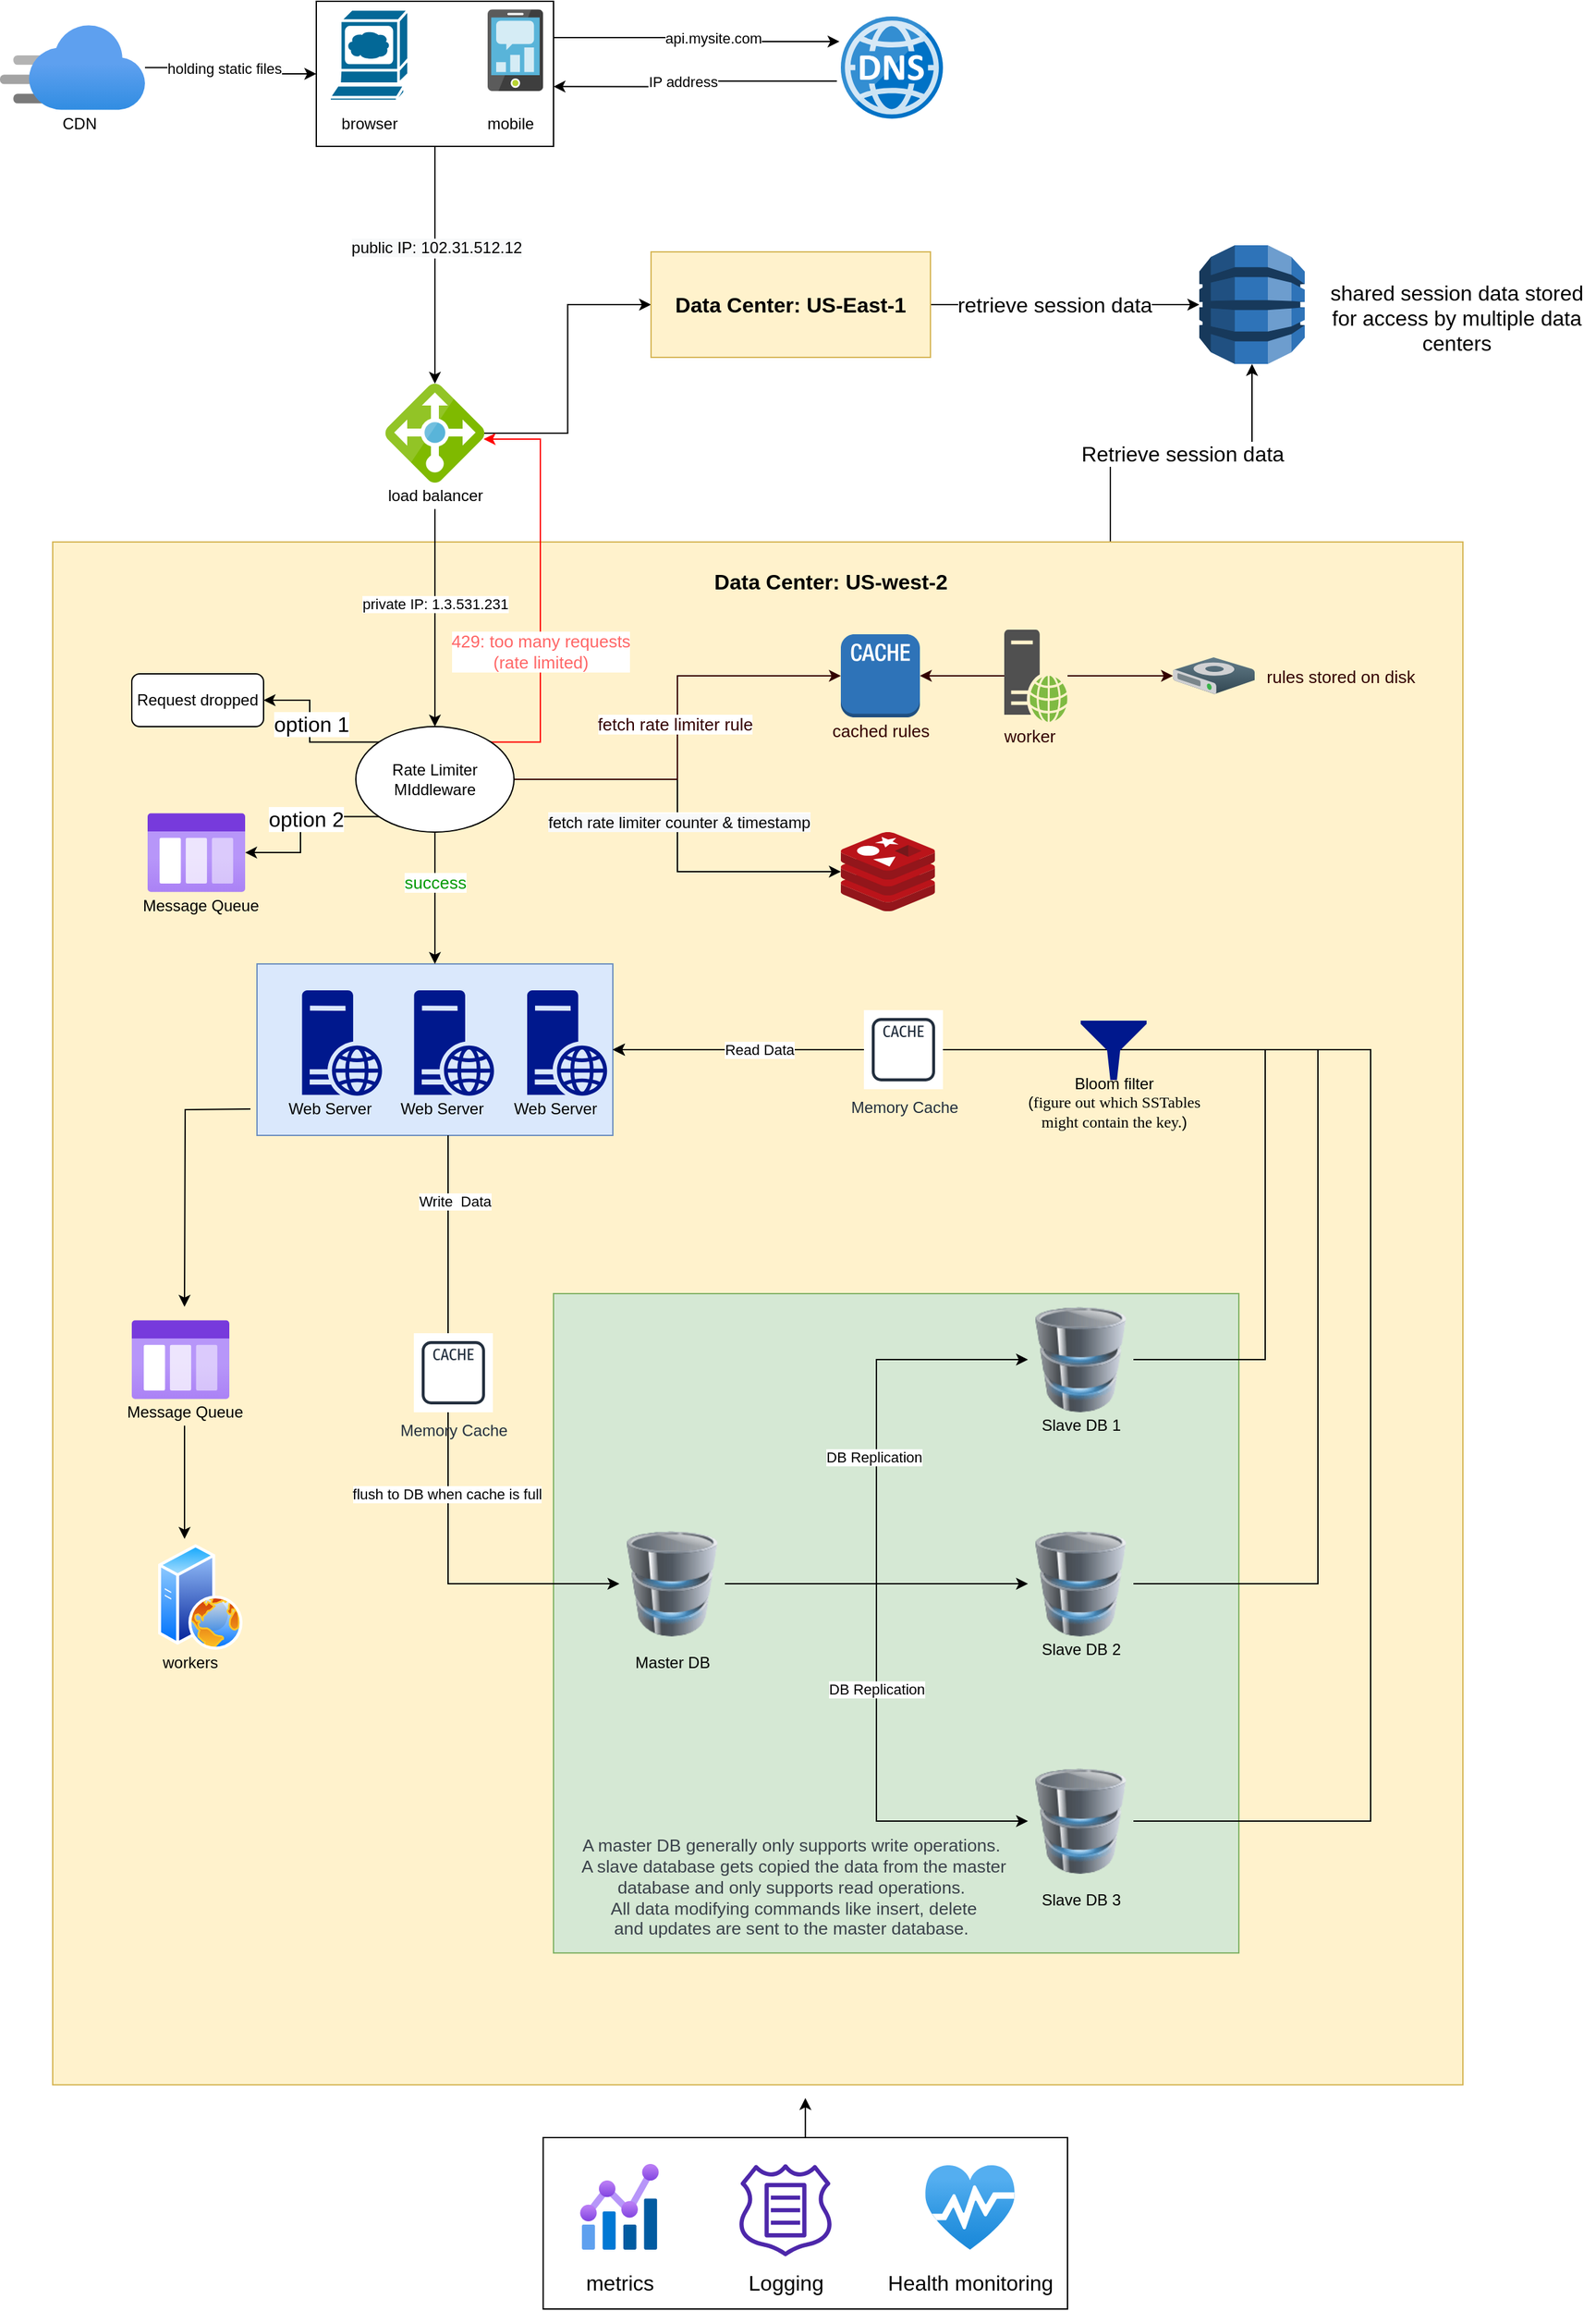<mxfile version="17.4.0" type="github">
  <diagram id="g0Z6g3J7pojiBN2R_kV6" name="Page-1">
    <mxGraphModel dx="2076" dy="1129" grid="1" gridSize="10" guides="1" tooltips="1" connect="1" arrows="1" fold="1" page="1" pageScale="1" pageWidth="850" pageHeight="1100" math="0" shadow="0">
      <root>
        <mxCell id="0" />
        <mxCell id="1" parent="0" />
        <mxCell id="DfYn52cSpguC2fwRRlm1-100" style="edgeStyle=orthogonalEdgeStyle;rounded=0;orthogonalLoop=1;jettySize=auto;html=1;fontSize=16;strokeColor=default;" parent="1" source="DfYn52cSpguC2fwRRlm1-99" edge="1">
          <mxGeometry relative="1" as="geometry">
            <mxPoint x="321.08" y="1660" as="targetPoint" />
          </mxGeometry>
        </mxCell>
        <mxCell id="DfYn52cSpguC2fwRRlm1-99" value="" style="rounded=0;whiteSpace=wrap;html=1;fontSize=16;" parent="1" vertex="1">
          <mxGeometry x="122.16" y="1690" width="397.84" height="130" as="geometry" />
        </mxCell>
        <mxCell id="DfYn52cSpguC2fwRRlm1-88" value="Retrieve session data" style="edgeStyle=orthogonalEdgeStyle;rounded=0;orthogonalLoop=1;jettySize=auto;html=1;exitX=0.75;exitY=0;exitDx=0;exitDy=0;fontSize=16;strokeColor=default;" parent="1" source="DfYn52cSpguC2fwRRlm1-80" target="DfYn52cSpguC2fwRRlm1-84" edge="1">
          <mxGeometry relative="1" as="geometry" />
        </mxCell>
        <mxCell id="DfYn52cSpguC2fwRRlm1-80" value="" style="rounded=0;whiteSpace=wrap;html=1;fillColor=#fff2cc;strokeColor=#d6b656;" parent="1" vertex="1">
          <mxGeometry x="-250" y="480" width="1070" height="1170" as="geometry" />
        </mxCell>
        <mxCell id="DfYn52cSpguC2fwRRlm1-79" value="Request dropped" style="rounded=1;whiteSpace=wrap;html=1;" parent="1" vertex="1">
          <mxGeometry x="-190" y="580" width="100" height="40" as="geometry" />
        </mxCell>
        <mxCell id="DfYn52cSpguC2fwRRlm1-51" value="" style="verticalLabelPosition=bottom;verticalAlign=top;html=1;shape=mxgraph.basic.rect;fillColor2=none;strokeWidth=1;size=20;indent=5;fillColor=#d5e8d4;strokeColor=#82b366;" parent="1" vertex="1">
          <mxGeometry x="130" y="1050" width="520" height="500" as="geometry" />
        </mxCell>
        <mxCell id="DfYn52cSpguC2fwRRlm1-48" value="" style="rounded=0;whiteSpace=wrap;html=1;fillColor=#dae8fc;strokeColor=#6c8ebf;" parent="1" vertex="1">
          <mxGeometry x="-95" y="800" width="270" height="130" as="geometry" />
        </mxCell>
        <mxCell id="DfYn52cSpguC2fwRRlm1-7" style="edgeStyle=orthogonalEdgeStyle;rounded=0;orthogonalLoop=1;jettySize=auto;html=1;exitX=1;exitY=0.25;exitDx=0;exitDy=0;entryX=-0.013;entryY=0.245;entryDx=0;entryDy=0;entryPerimeter=0;" parent="1" source="DfYn52cSpguC2fwRRlm1-5" target="DfYn52cSpguC2fwRRlm1-6" edge="1">
          <mxGeometry relative="1" as="geometry" />
        </mxCell>
        <mxCell id="DfYn52cSpguC2fwRRlm1-8" value="api.mysite.com" style="edgeLabel;html=1;align=center;verticalAlign=middle;resizable=0;points=[];" parent="DfYn52cSpguC2fwRRlm1-7" vertex="1" connectable="0">
          <mxGeometry x="0.127" y="3" relative="1" as="geometry">
            <mxPoint as="offset" />
          </mxGeometry>
        </mxCell>
        <mxCell id="DfYn52cSpguC2fwRRlm1-19" style="edgeStyle=orthogonalEdgeStyle;rounded=0;orthogonalLoop=1;jettySize=auto;html=1;" parent="1" source="DfYn52cSpguC2fwRRlm1-5" target="DfYn52cSpguC2fwRRlm1-18" edge="1">
          <mxGeometry relative="1" as="geometry" />
        </mxCell>
        <mxCell id="DfYn52cSpguC2fwRRlm1-28" value="&lt;span style=&quot;font-size: 12px ; background-color: rgb(248 , 249 , 250)&quot;&gt;public IP: 102.31.512.12&lt;/span&gt;" style="edgeLabel;html=1;align=center;verticalAlign=middle;resizable=0;points=[];" parent="DfYn52cSpguC2fwRRlm1-19" vertex="1" connectable="0">
          <mxGeometry x="-0.144" y="1" relative="1" as="geometry">
            <mxPoint as="offset" />
          </mxGeometry>
        </mxCell>
        <mxCell id="DfYn52cSpguC2fwRRlm1-5" value="" style="rounded=0;whiteSpace=wrap;html=1;" parent="1" vertex="1">
          <mxGeometry x="-50" y="70" width="180" height="110" as="geometry" />
        </mxCell>
        <mxCell id="DfYn52cSpguC2fwRRlm1-1" value="" style="shape=mxgraph.cisco.computers_and_peripherals.web_browser;html=1;pointerEvents=1;dashed=0;fillColor=#036897;strokeColor=#ffffff;strokeWidth=2;verticalLabelPosition=bottom;verticalAlign=top;align=center;outlineConnect=0;" parent="1" vertex="1">
          <mxGeometry x="-40" y="76.11" width="60" height="69.5" as="geometry" />
        </mxCell>
        <mxCell id="DfYn52cSpguC2fwRRlm1-9" style="edgeStyle=orthogonalEdgeStyle;rounded=0;orthogonalLoop=1;jettySize=auto;html=1;entryX=1;entryY=0.588;entryDx=0;entryDy=0;entryPerimeter=0;exitX=-0.039;exitY=0.632;exitDx=0;exitDy=0;exitPerimeter=0;" parent="1" source="DfYn52cSpguC2fwRRlm1-6" target="DfYn52cSpguC2fwRRlm1-5" edge="1">
          <mxGeometry relative="1" as="geometry" />
        </mxCell>
        <mxCell id="DfYn52cSpguC2fwRRlm1-10" value="IP address" style="edgeLabel;html=1;align=center;verticalAlign=middle;resizable=0;points=[];" parent="DfYn52cSpguC2fwRRlm1-9" vertex="1" connectable="0">
          <mxGeometry x="0.107" y="-4" relative="1" as="geometry">
            <mxPoint as="offset" />
          </mxGeometry>
        </mxCell>
        <mxCell id="DfYn52cSpguC2fwRRlm1-6" value="" style="sketch=0;aspect=fixed;html=1;points=[];align=center;image;fontSize=12;image=img/lib/mscae/DNS.svg;" parent="1" vertex="1">
          <mxGeometry x="348" y="81.5" width="77.5" height="77.5" as="geometry" />
        </mxCell>
        <mxCell id="DfYn52cSpguC2fwRRlm1-12" style="edgeStyle=orthogonalEdgeStyle;rounded=0;orthogonalLoop=1;jettySize=auto;html=1;entryX=0;entryY=0.5;entryDx=0;entryDy=0;" parent="1" source="DfYn52cSpguC2fwRRlm1-11" target="DfYn52cSpguC2fwRRlm1-5" edge="1">
          <mxGeometry relative="1" as="geometry">
            <mxPoint x="-60" y="110.855" as="targetPoint" />
          </mxGeometry>
        </mxCell>
        <mxCell id="DfYn52cSpguC2fwRRlm1-13" value="holding static files" style="edgeLabel;html=1;align=center;verticalAlign=middle;resizable=0;points=[];" parent="DfYn52cSpguC2fwRRlm1-12" vertex="1" connectable="0">
          <mxGeometry x="0.012" relative="1" as="geometry">
            <mxPoint x="-5" y="-3" as="offset" />
          </mxGeometry>
        </mxCell>
        <mxCell id="DfYn52cSpguC2fwRRlm1-11" value="" style="aspect=fixed;html=1;points=[];align=center;image;fontSize=12;image=img/lib/azure2/app_services/CDN_Profiles.svg;" parent="1" vertex="1">
          <mxGeometry x="-290" y="87.89" width="110" height="64.71" as="geometry" />
        </mxCell>
        <mxCell id="DfYn52cSpguC2fwRRlm1-14" value="CDN" style="text;html=1;align=center;verticalAlign=middle;resizable=0;points=[];autosize=1;strokeColor=none;fillColor=none;" parent="1" vertex="1">
          <mxGeometry x="-250" y="152.6" width="40" height="20" as="geometry" />
        </mxCell>
        <mxCell id="DfYn52cSpguC2fwRRlm1-15" value="" style="sketch=0;aspect=fixed;html=1;points=[];align=center;image;fontSize=12;image=img/lib/mscae/Mobile_Engagement.svg;" parent="1" vertex="1">
          <mxGeometry x="80" y="76.11" width="42.16" height="62" as="geometry" />
        </mxCell>
        <mxCell id="DfYn52cSpguC2fwRRlm1-16" value="browser" style="text;html=1;align=center;verticalAlign=middle;resizable=0;points=[];autosize=1;strokeColor=none;fillColor=none;" parent="1" vertex="1">
          <mxGeometry x="-40" y="152.6" width="60" height="20" as="geometry" />
        </mxCell>
        <mxCell id="DfYn52cSpguC2fwRRlm1-17" value="mobile" style="text;html=1;align=center;verticalAlign=middle;resizable=0;points=[];autosize=1;strokeColor=none;fillColor=none;" parent="1" vertex="1">
          <mxGeometry x="72.16" y="152.6" width="50" height="20" as="geometry" />
        </mxCell>
        <mxCell id="DfYn52cSpguC2fwRRlm1-83" style="edgeStyle=orthogonalEdgeStyle;rounded=0;orthogonalLoop=1;jettySize=auto;html=1;entryX=0;entryY=0.5;entryDx=0;entryDy=0;fontSize=16;strokeColor=default;" parent="1" source="DfYn52cSpguC2fwRRlm1-18" target="DfYn52cSpguC2fwRRlm1-82" edge="1">
          <mxGeometry relative="1" as="geometry" />
        </mxCell>
        <mxCell id="DfYn52cSpguC2fwRRlm1-18" value="" style="sketch=0;aspect=fixed;html=1;points=[];align=center;image;fontSize=12;image=img/lib/mscae/Load_Balancer_feature.svg;" parent="1" vertex="1">
          <mxGeometry x="2.5" y="360" width="75" height="75" as="geometry" />
        </mxCell>
        <mxCell id="DfYn52cSpguC2fwRRlm1-26" style="edgeStyle=orthogonalEdgeStyle;rounded=0;orthogonalLoop=1;jettySize=auto;html=1;entryX=0.5;entryY=0;entryDx=0;entryDy=0;" parent="1" source="DfYn52cSpguC2fwRRlm1-21" target="DfYn52cSpguC2fwRRlm1-22" edge="1">
          <mxGeometry relative="1" as="geometry" />
        </mxCell>
        <mxCell id="DfYn52cSpguC2fwRRlm1-27" value="private IP: 1.3.531.231" style="edgeLabel;html=1;align=center;verticalAlign=middle;resizable=0;points=[];" parent="DfYn52cSpguC2fwRRlm1-26" vertex="1" connectable="0">
          <mxGeometry x="-0.127" relative="1" as="geometry">
            <mxPoint as="offset" />
          </mxGeometry>
        </mxCell>
        <mxCell id="DfYn52cSpguC2fwRRlm1-21" value="load balancer" style="text;html=1;align=center;verticalAlign=middle;resizable=0;points=[];autosize=1;strokeColor=none;fillColor=none;" parent="1" vertex="1">
          <mxGeometry x="-5" y="435" width="90" height="20" as="geometry" />
        </mxCell>
        <mxCell id="DfYn52cSpguC2fwRRlm1-24" style="edgeStyle=orthogonalEdgeStyle;rounded=0;orthogonalLoop=1;jettySize=auto;html=1;" parent="1" source="DfYn52cSpguC2fwRRlm1-22" target="DfYn52cSpguC2fwRRlm1-23" edge="1">
          <mxGeometry relative="1" as="geometry" />
        </mxCell>
        <mxCell id="DfYn52cSpguC2fwRRlm1-116" value="&lt;span style=&quot;color: rgb(0 , 0 , 0) ; font-size: 12px ; background-color: rgb(248 , 249 , 250)&quot;&gt;fetch rate limiter counter &amp;amp; timestamp&lt;/span&gt;" style="edgeLabel;html=1;align=center;verticalAlign=middle;resizable=0;points=[];fontSize=13;fontColor=#FF6666;" parent="DfYn52cSpguC2fwRRlm1-24" vertex="1" connectable="0">
          <mxGeometry x="-0.025" y="1" relative="1" as="geometry">
            <mxPoint y="1" as="offset" />
          </mxGeometry>
        </mxCell>
        <mxCell id="DfYn52cSpguC2fwRRlm1-91" style="edgeStyle=orthogonalEdgeStyle;rounded=0;orthogonalLoop=1;jettySize=auto;html=1;exitX=0;exitY=0;exitDx=0;exitDy=0;entryX=1;entryY=0.5;entryDx=0;entryDy=0;fontSize=16;strokeColor=default;" parent="1" source="DfYn52cSpguC2fwRRlm1-22" target="DfYn52cSpguC2fwRRlm1-79" edge="1">
          <mxGeometry relative="1" as="geometry" />
        </mxCell>
        <mxCell id="DfYn52cSpguC2fwRRlm1-104" value="option 1" style="edgeLabel;html=1;align=center;verticalAlign=middle;resizable=0;points=[];fontSize=16;" parent="DfYn52cSpguC2fwRRlm1-91" vertex="1" connectable="0">
          <mxGeometry x="0.111" y="-1" relative="1" as="geometry">
            <mxPoint as="offset" />
          </mxGeometry>
        </mxCell>
        <mxCell id="DfYn52cSpguC2fwRRlm1-103" style="edgeStyle=orthogonalEdgeStyle;rounded=0;orthogonalLoop=1;jettySize=auto;html=1;exitX=0;exitY=1;exitDx=0;exitDy=0;fontSize=16;strokeColor=default;" parent="1" source="DfYn52cSpguC2fwRRlm1-22" target="DfYn52cSpguC2fwRRlm1-101" edge="1">
          <mxGeometry relative="1" as="geometry" />
        </mxCell>
        <mxCell id="DfYn52cSpguC2fwRRlm1-105" value="option 2" style="edgeLabel;html=1;align=center;verticalAlign=middle;resizable=0;points=[];fontSize=16;" parent="DfYn52cSpguC2fwRRlm1-103" vertex="1" connectable="0">
          <mxGeometry x="-0.138" y="1" relative="1" as="geometry">
            <mxPoint as="offset" />
          </mxGeometry>
        </mxCell>
        <mxCell id="DfYn52cSpguC2fwRRlm1-108" style="edgeStyle=orthogonalEdgeStyle;rounded=0;orthogonalLoop=1;jettySize=auto;html=1;exitX=0.5;exitY=1;exitDx=0;exitDy=0;fontSize=16;strokeColor=default;" parent="1" source="DfYn52cSpguC2fwRRlm1-22" target="DfYn52cSpguC2fwRRlm1-48" edge="1">
          <mxGeometry relative="1" as="geometry">
            <Array as="points">
              <mxPoint x="40" y="770" />
              <mxPoint x="40" y="770" />
            </Array>
          </mxGeometry>
        </mxCell>
        <mxCell id="DfYn52cSpguC2fwRRlm1-125" value="&lt;font color=&quot;#009900&quot;&gt;success&lt;/font&gt;" style="edgeLabel;html=1;align=center;verticalAlign=middle;resizable=0;points=[];fontSize=13;fontColor=#330000;" parent="DfYn52cSpguC2fwRRlm1-108" vertex="1" connectable="0">
          <mxGeometry x="-0.24" relative="1" as="geometry">
            <mxPoint as="offset" />
          </mxGeometry>
        </mxCell>
        <mxCell id="DfYn52cSpguC2fwRRlm1-110" style="edgeStyle=orthogonalEdgeStyle;rounded=0;orthogonalLoop=1;jettySize=auto;html=1;exitX=1;exitY=0;exitDx=0;exitDy=0;entryX=0.993;entryY=0.56;entryDx=0;entryDy=0;entryPerimeter=0;fontSize=16;strokeColor=#FF0000;" parent="1" source="DfYn52cSpguC2fwRRlm1-22" target="DfYn52cSpguC2fwRRlm1-18" edge="1">
          <mxGeometry relative="1" as="geometry">
            <Array as="points">
              <mxPoint x="120" y="632" />
              <mxPoint x="120" y="402" />
            </Array>
          </mxGeometry>
        </mxCell>
        <mxCell id="DfYn52cSpguC2fwRRlm1-111" value="&lt;font color=&quot;#ff6666&quot;&gt;429: too many requests&lt;br&gt;(rate limited)&lt;/font&gt;" style="edgeLabel;html=1;align=center;verticalAlign=middle;resizable=0;points=[];fontSize=13;" parent="DfYn52cSpguC2fwRRlm1-110" vertex="1" connectable="0">
          <mxGeometry x="-0.315" relative="1" as="geometry">
            <mxPoint as="offset" />
          </mxGeometry>
        </mxCell>
        <mxCell id="DfYn52cSpguC2fwRRlm1-118" style="edgeStyle=orthogonalEdgeStyle;rounded=0;orthogonalLoop=1;jettySize=auto;html=1;entryX=0;entryY=0.5;entryDx=0;entryDy=0;entryPerimeter=0;fontSize=13;fontColor=#FF6666;strokeColor=#330000;" parent="1" source="DfYn52cSpguC2fwRRlm1-22" target="DfYn52cSpguC2fwRRlm1-112" edge="1">
          <mxGeometry relative="1" as="geometry" />
        </mxCell>
        <mxCell id="DfYn52cSpguC2fwRRlm1-124" value="fetch rate limiter rule" style="edgeLabel;html=1;align=center;verticalAlign=middle;resizable=0;points=[];fontSize=13;fontColor=#330000;" parent="DfYn52cSpguC2fwRRlm1-118" vertex="1" connectable="0">
          <mxGeometry x="0.017" y="2" relative="1" as="geometry">
            <mxPoint as="offset" />
          </mxGeometry>
        </mxCell>
        <mxCell id="DfYn52cSpguC2fwRRlm1-22" value="Rate Limiter&lt;br&gt;MIddleware" style="ellipse;whiteSpace=wrap;html=1;" parent="1" vertex="1">
          <mxGeometry x="-20" y="620" width="120" height="80" as="geometry" />
        </mxCell>
        <mxCell id="DfYn52cSpguC2fwRRlm1-23" value="" style="sketch=0;aspect=fixed;html=1;points=[];align=center;image;fontSize=12;image=img/lib/mscae/Cache_Redis_Product.svg;" parent="1" vertex="1">
          <mxGeometry x="348" y="700" width="71.42" height="60" as="geometry" />
        </mxCell>
        <mxCell id="DfYn52cSpguC2fwRRlm1-30" value="" style="sketch=0;aspect=fixed;pointerEvents=1;shadow=0;dashed=0;html=1;strokeColor=none;labelPosition=center;verticalLabelPosition=bottom;verticalAlign=top;align=center;fillColor=#00188D;shape=mxgraph.mscae.enterprise.web_server" parent="1" vertex="1">
          <mxGeometry x="24.2" y="820" width="60.8" height="80" as="geometry" />
        </mxCell>
        <mxCell id="DfYn52cSpguC2fwRRlm1-29" value="" style="sketch=0;aspect=fixed;pointerEvents=1;shadow=0;dashed=0;html=1;strokeColor=none;labelPosition=center;verticalLabelPosition=bottom;verticalAlign=top;align=center;fillColor=#00188D;shape=mxgraph.mscae.enterprise.web_server" parent="1" vertex="1">
          <mxGeometry x="-60.8" y="820" width="60.8" height="80" as="geometry" />
        </mxCell>
        <mxCell id="DfYn52cSpguC2fwRRlm1-31" value="" style="sketch=0;aspect=fixed;pointerEvents=1;shadow=0;dashed=0;html=1;strokeColor=none;labelPosition=center;verticalLabelPosition=bottom;verticalAlign=top;align=center;fillColor=#00188D;shape=mxgraph.mscae.enterprise.web_server" parent="1" vertex="1">
          <mxGeometry x="110" y="820" width="60.8" height="80" as="geometry" />
        </mxCell>
        <mxCell id="DfYn52cSpguC2fwRRlm1-71" style="edgeStyle=orthogonalEdgeStyle;rounded=0;orthogonalLoop=1;jettySize=auto;html=1;strokeColor=default;" parent="1" edge="1">
          <mxGeometry relative="1" as="geometry">
            <mxPoint x="-150" y="1060" as="targetPoint" />
            <mxPoint x="-100" y="910" as="sourcePoint" />
          </mxGeometry>
        </mxCell>
        <mxCell id="DfYn52cSpguC2fwRRlm1-32" value="Web Server" style="text;html=1;align=center;verticalAlign=middle;resizable=0;points=[];autosize=1;strokeColor=none;fillColor=none;" parent="1" vertex="1">
          <mxGeometry x="-80" y="900" width="80" height="20" as="geometry" />
        </mxCell>
        <mxCell id="DfYn52cSpguC2fwRRlm1-56" style="edgeStyle=orthogonalEdgeStyle;rounded=0;orthogonalLoop=1;jettySize=auto;html=1;entryX=0;entryY=0.5;entryDx=0;entryDy=0;" parent="1" target="DfYn52cSpguC2fwRRlm1-35" edge="1">
          <mxGeometry relative="1" as="geometry">
            <mxPoint x="45" y="1090" as="targetPoint" />
            <mxPoint x="50" y="930" as="sourcePoint" />
            <Array as="points">
              <mxPoint x="50" y="1270" />
            </Array>
          </mxGeometry>
        </mxCell>
        <mxCell id="DfYn52cSpguC2fwRRlm1-57" value="Write&amp;nbsp; Data" style="edgeLabel;html=1;align=center;verticalAlign=middle;resizable=0;points=[];" parent="DfYn52cSpguC2fwRRlm1-56" vertex="1" connectable="0">
          <mxGeometry x="-0.129" y="1" relative="1" as="geometry">
            <mxPoint x="4" y="-155" as="offset" />
          </mxGeometry>
        </mxCell>
        <mxCell id="_JEKKD6USTA5bYfqpJS9-5" value="flush to DB when cache is full" style="edgeLabel;html=1;align=center;verticalAlign=middle;resizable=0;points=[];" vertex="1" connectable="0" parent="DfYn52cSpguC2fwRRlm1-56">
          <mxGeometry x="0.157" y="-1" relative="1" as="geometry">
            <mxPoint as="offset" />
          </mxGeometry>
        </mxCell>
        <mxCell id="DfYn52cSpguC2fwRRlm1-33" value="Web Server" style="text;html=1;align=center;verticalAlign=middle;resizable=0;points=[];autosize=1;strokeColor=none;fillColor=none;" parent="1" vertex="1">
          <mxGeometry x="5" y="900" width="80" height="20" as="geometry" />
        </mxCell>
        <mxCell id="DfYn52cSpguC2fwRRlm1-34" value="Web Server" style="text;html=1;align=center;verticalAlign=middle;resizable=0;points=[];autosize=1;strokeColor=none;fillColor=none;" parent="1" vertex="1">
          <mxGeometry x="90.8" y="900" width="80" height="20" as="geometry" />
        </mxCell>
        <mxCell id="DfYn52cSpguC2fwRRlm1-43" style="edgeStyle=orthogonalEdgeStyle;rounded=0;orthogonalLoop=1;jettySize=auto;html=1;entryX=0;entryY=0.5;entryDx=0;entryDy=0;" parent="1" source="DfYn52cSpguC2fwRRlm1-35" target="DfYn52cSpguC2fwRRlm1-38" edge="1">
          <mxGeometry relative="1" as="geometry" />
        </mxCell>
        <mxCell id="DfYn52cSpguC2fwRRlm1-46" value="DB Replication" style="edgeLabel;html=1;align=center;verticalAlign=middle;resizable=0;points=[];" parent="DfYn52cSpguC2fwRRlm1-43" vertex="1" connectable="0">
          <mxGeometry x="0.055" y="2" relative="1" as="geometry">
            <mxPoint as="offset" />
          </mxGeometry>
        </mxCell>
        <mxCell id="DfYn52cSpguC2fwRRlm1-44" style="edgeStyle=orthogonalEdgeStyle;rounded=0;orthogonalLoop=1;jettySize=auto;html=1;" parent="1" source="DfYn52cSpguC2fwRRlm1-35" target="DfYn52cSpguC2fwRRlm1-37" edge="1">
          <mxGeometry relative="1" as="geometry" />
        </mxCell>
        <mxCell id="DfYn52cSpguC2fwRRlm1-45" style="edgeStyle=orthogonalEdgeStyle;rounded=0;orthogonalLoop=1;jettySize=auto;html=1;entryX=0;entryY=0.5;entryDx=0;entryDy=0;" parent="1" source="DfYn52cSpguC2fwRRlm1-35" target="DfYn52cSpguC2fwRRlm1-36" edge="1">
          <mxGeometry relative="1" as="geometry" />
        </mxCell>
        <mxCell id="DfYn52cSpguC2fwRRlm1-47" value="DB Replication" style="edgeLabel;html=1;align=center;verticalAlign=middle;resizable=0;points=[];" parent="DfYn52cSpguC2fwRRlm1-45" vertex="1" connectable="0">
          <mxGeometry x="-0.176" relative="1" as="geometry">
            <mxPoint y="26" as="offset" />
          </mxGeometry>
        </mxCell>
        <mxCell id="DfYn52cSpguC2fwRRlm1-35" value="" style="image;html=1;image=img/lib/clip_art/computers/Database_128x128.png" parent="1" vertex="1">
          <mxGeometry x="180" y="1230" width="80" height="80" as="geometry" />
        </mxCell>
        <mxCell id="DfYn52cSpguC2fwRRlm1-67" style="edgeStyle=orthogonalEdgeStyle;rounded=0;orthogonalLoop=1;jettySize=auto;html=1;entryX=1;entryY=0.5;entryDx=0;entryDy=0;strokeColor=default;" parent="1" source="DfYn52cSpguC2fwRRlm1-36" target="DfYn52cSpguC2fwRRlm1-48" edge="1">
          <mxGeometry relative="1" as="geometry">
            <Array as="points">
              <mxPoint x="750" y="1450" />
              <mxPoint x="750" y="865" />
            </Array>
          </mxGeometry>
        </mxCell>
        <mxCell id="DfYn52cSpguC2fwRRlm1-36" value="" style="image;html=1;image=img/lib/clip_art/computers/Database_128x128.png" parent="1" vertex="1">
          <mxGeometry x="490" y="1410" width="80" height="80" as="geometry" />
        </mxCell>
        <mxCell id="DfYn52cSpguC2fwRRlm1-66" style="edgeStyle=orthogonalEdgeStyle;rounded=0;orthogonalLoop=1;jettySize=auto;html=1;entryX=1;entryY=0.5;entryDx=0;entryDy=0;strokeColor=default;" parent="1" source="DfYn52cSpguC2fwRRlm1-37" target="DfYn52cSpguC2fwRRlm1-48" edge="1">
          <mxGeometry relative="1" as="geometry">
            <Array as="points">
              <mxPoint x="710" y="1270" />
              <mxPoint x="710" y="865" />
            </Array>
          </mxGeometry>
        </mxCell>
        <mxCell id="DfYn52cSpguC2fwRRlm1-37" value="" style="image;html=1;image=img/lib/clip_art/computers/Database_128x128.png" parent="1" vertex="1">
          <mxGeometry x="490" y="1230" width="80" height="80" as="geometry" />
        </mxCell>
        <mxCell id="DfYn52cSpguC2fwRRlm1-65" style="edgeStyle=orthogonalEdgeStyle;rounded=0;orthogonalLoop=1;jettySize=auto;html=1;entryX=1;entryY=0.5;entryDx=0;entryDy=0;strokeColor=default;" parent="1" source="DfYn52cSpguC2fwRRlm1-38" target="DfYn52cSpguC2fwRRlm1-48" edge="1">
          <mxGeometry relative="1" as="geometry">
            <Array as="points">
              <mxPoint x="670" y="1100" />
              <mxPoint x="670" y="865" />
            </Array>
          </mxGeometry>
        </mxCell>
        <mxCell id="DfYn52cSpguC2fwRRlm1-68" value="Read Data" style="edgeLabel;html=1;align=center;verticalAlign=middle;resizable=0;points=[];" parent="DfYn52cSpguC2fwRRlm1-65" vertex="1" connectable="0">
          <mxGeometry x="0.428" y="4" relative="1" as="geometry">
            <mxPoint x="-127" y="-4" as="offset" />
          </mxGeometry>
        </mxCell>
        <mxCell id="DfYn52cSpguC2fwRRlm1-38" value="" style="image;html=1;image=img/lib/clip_art/computers/Database_128x128.png" parent="1" vertex="1">
          <mxGeometry x="490" y="1060" width="80" height="80" as="geometry" />
        </mxCell>
        <mxCell id="DfYn52cSpguC2fwRRlm1-39" value="Master DB" style="text;html=1;align=center;verticalAlign=middle;resizable=0;points=[];autosize=1;strokeColor=none;fillColor=none;" parent="1" vertex="1">
          <mxGeometry x="185" y="1320" width="70" height="20" as="geometry" />
        </mxCell>
        <mxCell id="DfYn52cSpguC2fwRRlm1-40" value="Slave DB 1" style="text;html=1;align=center;verticalAlign=middle;resizable=0;points=[];autosize=1;strokeColor=none;fillColor=none;" parent="1" vertex="1">
          <mxGeometry x="490" y="1140" width="80" height="20" as="geometry" />
        </mxCell>
        <mxCell id="DfYn52cSpguC2fwRRlm1-41" value="Slave DB 3" style="text;html=1;align=center;verticalAlign=middle;resizable=0;points=[];autosize=1;strokeColor=none;fillColor=none;" parent="1" vertex="1">
          <mxGeometry x="490" y="1500" width="80" height="20" as="geometry" />
        </mxCell>
        <mxCell id="DfYn52cSpguC2fwRRlm1-42" value="Slave DB 2" style="text;html=1;align=center;verticalAlign=middle;resizable=0;points=[];autosize=1;strokeColor=none;fillColor=none;" parent="1" vertex="1">
          <mxGeometry x="490" y="1310" width="80" height="20" as="geometry" />
        </mxCell>
        <mxCell id="DfYn52cSpguC2fwRRlm1-69" value="&lt;span data-lucid-type=&quot;application/vnd.lucid.text&quot; data-lucid-content=&quot;{&amp;#34;t&amp;#34;:&amp;#34;A master DB generally only supports wirte operations.  A slave database gets copied of the data from the master database and only supports read operations. All data modifying commands like insert,delete and update are sent to master databse.&amp;#34;,&amp;#34;m&amp;#34;:[{&amp;#34;s&amp;#34;:0,&amp;#34;n&amp;#34;:&amp;#34;c&amp;#34;,&amp;#34;v&amp;#34;:&amp;#34;3a414aff&amp;#34;,&amp;#34;e&amp;#34;:241},{&amp;#34;s&amp;#34;:0,&amp;#34;n&amp;#34;:&amp;#34;s&amp;#34;,&amp;#34;v&amp;#34;:17.778,&amp;#34;e&amp;#34;:241}]}&quot;&gt;&lt;span style=&quot;color: #3a414a ; font-size: 13.333px&quot;&gt;A master DB generally only supports write operations. &lt;br&gt;&amp;nbsp;A slave database gets copied the data from the master &lt;br&gt;database&amp;nbsp;and only supports read operations.&lt;br&gt;&amp;nbsp;All data modifying commands like insert, delete &lt;br&gt;and updates are sent to the master database.&lt;/span&gt;&lt;/span&gt;" style="text;html=1;align=center;verticalAlign=middle;resizable=0;points=[];autosize=1;strokeColor=none;fillColor=none;" parent="1" vertex="1">
          <mxGeometry x="140" y="1460" width="340" height="80" as="geometry" />
        </mxCell>
        <mxCell id="DfYn52cSpguC2fwRRlm1-70" value="" style="aspect=fixed;html=1;points=[];align=center;image;fontSize=12;image=img/lib/azure2/general/Storage_Queue.svg;" parent="1" vertex="1">
          <mxGeometry x="-190" y="1070" width="74" height="60.13" as="geometry" />
        </mxCell>
        <mxCell id="DfYn52cSpguC2fwRRlm1-72" value="" style="aspect=fixed;perimeter=ellipsePerimeter;html=1;align=center;shadow=0;dashed=0;spacingTop=3;image;image=img/lib/active_directory/web_server.svg;" parent="1" vertex="1">
          <mxGeometry x="-170" y="1240" width="64" height="80" as="geometry" />
        </mxCell>
        <mxCell id="DfYn52cSpguC2fwRRlm1-76" style="edgeStyle=orthogonalEdgeStyle;rounded=0;orthogonalLoop=1;jettySize=auto;html=1;entryX=0.313;entryY=-0.05;entryDx=0;entryDy=0;entryPerimeter=0;strokeColor=default;" parent="1" source="DfYn52cSpguC2fwRRlm1-75" target="DfYn52cSpguC2fwRRlm1-72" edge="1">
          <mxGeometry relative="1" as="geometry" />
        </mxCell>
        <mxCell id="DfYn52cSpguC2fwRRlm1-75" value="Message Queue" style="text;html=1;align=center;verticalAlign=middle;resizable=0;points=[];autosize=1;strokeColor=none;fillColor=none;" parent="1" vertex="1">
          <mxGeometry x="-200" y="1130.13" width="100" height="20" as="geometry" />
        </mxCell>
        <mxCell id="DfYn52cSpguC2fwRRlm1-77" value="workers" style="text;html=1;align=center;verticalAlign=middle;resizable=0;points=[];autosize=1;strokeColor=none;fillColor=none;" parent="1" vertex="1">
          <mxGeometry x="-176" y="1320" width="60" height="20" as="geometry" />
        </mxCell>
        <mxCell id="DfYn52cSpguC2fwRRlm1-81" value="Data Center: US-west-2" style="text;html=1;align=center;verticalAlign=middle;resizable=0;points=[];autosize=1;strokeColor=none;fillColor=none;fontStyle=1;spacing=4;fontSize=16;" parent="1" vertex="1">
          <mxGeometry x="240" y="495" width="200" height="30" as="geometry" />
        </mxCell>
        <mxCell id="DfYn52cSpguC2fwRRlm1-85" style="edgeStyle=orthogonalEdgeStyle;rounded=0;orthogonalLoop=1;jettySize=auto;html=1;fontSize=16;strokeColor=default;" parent="1" source="DfYn52cSpguC2fwRRlm1-82" target="DfYn52cSpguC2fwRRlm1-84" edge="1">
          <mxGeometry relative="1" as="geometry" />
        </mxCell>
        <mxCell id="DfYn52cSpguC2fwRRlm1-86" value="retrieve session data" style="edgeLabel;html=1;align=center;verticalAlign=middle;resizable=0;points=[];fontSize=16;" parent="DfYn52cSpguC2fwRRlm1-85" vertex="1" connectable="0">
          <mxGeometry x="-0.287" y="-1" relative="1" as="geometry">
            <mxPoint x="21" y="-1" as="offset" />
          </mxGeometry>
        </mxCell>
        <mxCell id="DfYn52cSpguC2fwRRlm1-82" value="&lt;b&gt;Data Center: US-East-1&lt;/b&gt;" style="rounded=0;whiteSpace=wrap;html=1;fontSize=16;fillColor=#fff2cc;strokeColor=#d6b656;" parent="1" vertex="1">
          <mxGeometry x="204" y="260" width="212" height="80" as="geometry" />
        </mxCell>
        <mxCell id="DfYn52cSpguC2fwRRlm1-84" value="" style="outlineConnect=0;dashed=0;verticalLabelPosition=bottom;verticalAlign=top;align=center;html=1;shape=mxgraph.aws3.dynamo_db;fillColor=#2E73B8;gradientColor=none;fontSize=16;" parent="1" vertex="1">
          <mxGeometry x="620" y="255" width="80" height="90" as="geometry" />
        </mxCell>
        <mxCell id="DfYn52cSpguC2fwRRlm1-89" value="shared session data stored&lt;br&gt;for access by multiple data&lt;br&gt;centers" style="text;html=1;align=center;verticalAlign=middle;resizable=0;points=[];autosize=1;strokeColor=none;fillColor=none;fontSize=16;" parent="1" vertex="1">
          <mxGeometry x="710" y="280" width="210" height="60" as="geometry" />
        </mxCell>
        <mxCell id="DfYn52cSpguC2fwRRlm1-92" value="" style="aspect=fixed;html=1;points=[];align=center;image;fontSize=12;image=img/lib/azure2/management_governance/Metrics.svg;" parent="1" vertex="1">
          <mxGeometry x="150" y="1710" width="60" height="65" as="geometry" />
        </mxCell>
        <mxCell id="DfYn52cSpguC2fwRRlm1-94" value="" style="aspect=fixed;html=1;points=[];align=center;image;fontSize=12;image=img/lib/azure2/general/Service_Health.svg;" parent="1" vertex="1">
          <mxGeometry x="412" y="1711" width="68" height="64" as="geometry" />
        </mxCell>
        <mxCell id="DfYn52cSpguC2fwRRlm1-95" value="metrics" style="text;html=1;align=center;verticalAlign=middle;resizable=0;points=[];autosize=1;strokeColor=none;fillColor=none;fontSize=16;" parent="1" vertex="1">
          <mxGeometry x="145" y="1790" width="70" height="20" as="geometry" />
        </mxCell>
        <mxCell id="DfYn52cSpguC2fwRRlm1-96" value="Health monitoring" style="text;html=1;align=center;verticalAlign=middle;resizable=0;points=[];autosize=1;strokeColor=none;fillColor=none;fontSize=16;" parent="1" vertex="1">
          <mxGeometry x="376" y="1790" width="140" height="20" as="geometry" />
        </mxCell>
        <mxCell id="DfYn52cSpguC2fwRRlm1-97" value="" style="sketch=0;outlineConnect=0;fontColor=#232F3E;gradientColor=none;fillColor=#4D27AA;strokeColor=none;dashed=0;verticalLabelPosition=bottom;verticalAlign=top;align=center;html=1;fontSize=12;fontStyle=0;aspect=fixed;pointerEvents=1;shape=mxgraph.aws4.route_53_resolver_query_logging;" parent="1" vertex="1">
          <mxGeometry x="271" y="1710" width="70" height="70" as="geometry" />
        </mxCell>
        <mxCell id="DfYn52cSpguC2fwRRlm1-98" value="Logging" style="text;html=1;align=center;verticalAlign=middle;resizable=0;points=[];autosize=1;strokeColor=none;fillColor=none;fontSize=16;" parent="1" vertex="1">
          <mxGeometry x="271" y="1790" width="70" height="20" as="geometry" />
        </mxCell>
        <mxCell id="DfYn52cSpguC2fwRRlm1-101" value="" style="aspect=fixed;html=1;points=[];align=center;image;fontSize=12;image=img/lib/azure2/general/Storage_Queue.svg;" parent="1" vertex="1">
          <mxGeometry x="-178" y="685.5" width="74" height="60.13" as="geometry" />
        </mxCell>
        <mxCell id="DfYn52cSpguC2fwRRlm1-102" value="Message Queue" style="text;html=1;align=center;verticalAlign=middle;resizable=0;points=[];autosize=1;strokeColor=none;fillColor=none;" parent="1" vertex="1">
          <mxGeometry x="-188" y="745.63" width="100" height="20" as="geometry" />
        </mxCell>
        <mxCell id="DfYn52cSpguC2fwRRlm1-112" value="" style="outlineConnect=0;dashed=0;verticalLabelPosition=bottom;verticalAlign=top;align=center;html=1;shape=mxgraph.aws3.cache_node;fillColor=#2E73B8;gradientColor=none;fontSize=13;fontColor=#FF6666;" parent="1" vertex="1">
          <mxGeometry x="348" y="550" width="60" height="63" as="geometry" />
        </mxCell>
        <mxCell id="DfYn52cSpguC2fwRRlm1-120" style="edgeStyle=orthogonalEdgeStyle;rounded=0;orthogonalLoop=1;jettySize=auto;html=1;entryX=1;entryY=0.5;entryDx=0;entryDy=0;entryPerimeter=0;fontSize=13;fontColor=#330000;strokeColor=#330000;" parent="1" source="DfYn52cSpguC2fwRRlm1-113" target="DfYn52cSpguC2fwRRlm1-112" edge="1">
          <mxGeometry relative="1" as="geometry" />
        </mxCell>
        <mxCell id="DfYn52cSpguC2fwRRlm1-121" style="edgeStyle=orthogonalEdgeStyle;rounded=0;orthogonalLoop=1;jettySize=auto;html=1;fontSize=13;fontColor=#330000;strokeColor=#330000;" parent="1" source="DfYn52cSpguC2fwRRlm1-113" target="DfYn52cSpguC2fwRRlm1-114" edge="1">
          <mxGeometry relative="1" as="geometry" />
        </mxCell>
        <mxCell id="DfYn52cSpguC2fwRRlm1-113" value="" style="sketch=0;pointerEvents=1;shadow=0;dashed=0;html=1;strokeColor=none;fillColor=#505050;labelPosition=center;verticalLabelPosition=bottom;verticalAlign=top;outlineConnect=0;align=center;shape=mxgraph.office.servers.web_server_green;fontSize=13;fontColor=#FF6666;" parent="1" vertex="1">
          <mxGeometry x="472" y="546.5" width="48" height="70" as="geometry" />
        </mxCell>
        <mxCell id="DfYn52cSpguC2fwRRlm1-114" value="" style="shadow=0;dashed=0;html=1;labelPosition=center;verticalLabelPosition=bottom;verticalAlign=top;align=center;outlineConnect=0;shape=mxgraph.veeam.3d.hard_drive;fillColor=#637D8A;gradientColor=#324752;strokeColor=none;fontSize=13;fontColor=#FF6666;" parent="1" vertex="1">
          <mxGeometry x="600" y="567.5" width="62" height="28" as="geometry" />
        </mxCell>
        <mxCell id="DfYn52cSpguC2fwRRlm1-119" value="&lt;font color=&quot;#330000&quot;&gt;cached rules&lt;/font&gt;" style="text;html=1;align=center;verticalAlign=middle;resizable=0;points=[];autosize=1;strokeColor=none;fillColor=none;fontSize=13;fontColor=#FF6666;" parent="1" vertex="1">
          <mxGeometry x="333" y="613" width="90" height="20" as="geometry" />
        </mxCell>
        <mxCell id="DfYn52cSpguC2fwRRlm1-122" value="rules stored on disk" style="text;html=1;align=center;verticalAlign=middle;resizable=0;points=[];autosize=1;strokeColor=none;fillColor=none;fontSize=13;fontColor=#330000;" parent="1" vertex="1">
          <mxGeometry x="662" y="571.5" width="130" height="20" as="geometry" />
        </mxCell>
        <mxCell id="DfYn52cSpguC2fwRRlm1-123" value="worker" style="text;html=1;align=center;verticalAlign=middle;resizable=0;points=[];autosize=1;strokeColor=none;fillColor=none;fontSize=13;fontColor=#330000;" parent="1" vertex="1">
          <mxGeometry x="466" y="616.5" width="50" height="20" as="geometry" />
        </mxCell>
        <mxCell id="_JEKKD6USTA5bYfqpJS9-4" value="Memory Cache" style="sketch=0;outlineConnect=0;fontColor=#232F3E;gradientColor=none;strokeColor=#232F3E;fillColor=#ffffff;dashed=0;verticalLabelPosition=bottom;verticalAlign=top;align=center;html=1;fontSize=12;fontStyle=0;aspect=fixed;shape=mxgraph.aws4.resourceIcon;resIcon=mxgraph.aws4.cache_node;" vertex="1" parent="1">
          <mxGeometry x="24" y="1080" width="60" height="60" as="geometry" />
        </mxCell>
        <mxCell id="_JEKKD6USTA5bYfqpJS9-6" value="Memory Cache" style="sketch=0;outlineConnect=0;fontColor=#232F3E;gradientColor=none;strokeColor=#232F3E;fillColor=#ffffff;dashed=0;verticalLabelPosition=bottom;verticalAlign=top;align=center;html=1;fontSize=12;fontStyle=0;aspect=fixed;shape=mxgraph.aws4.resourceIcon;resIcon=mxgraph.aws4.cache_node;" vertex="1" parent="1">
          <mxGeometry x="365.5" y="835" width="60" height="60" as="geometry" />
        </mxCell>
        <mxCell id="_JEKKD6USTA5bYfqpJS9-10" value="" style="sketch=0;aspect=fixed;pointerEvents=1;shadow=0;dashed=0;html=1;strokeColor=none;labelPosition=center;verticalLabelPosition=bottom;verticalAlign=top;align=center;fillColor=#00188D;shape=mxgraph.mscae.enterprise.filter" vertex="1" parent="1">
          <mxGeometry x="530" y="843" width="50" height="45" as="geometry" />
        </mxCell>
        <mxCell id="_JEKKD6USTA5bYfqpJS9-11" value="Bloom filter &lt;br&gt;(&lt;font style=&quot;font-size: 12px&quot;&gt;&lt;span style=&quot;font-family: &amp;#34;liberationserif&amp;#34;&quot;&gt;figure out which SSTables &lt;br&gt;might contain the key.&lt;/span&gt;)&lt;/font&gt;" style="text;html=1;align=center;verticalAlign=middle;resizable=0;points=[];autosize=1;strokeColor=none;fillColor=none;" vertex="1" parent="1">
          <mxGeometry x="475" y="880" width="160" height="50" as="geometry" />
        </mxCell>
      </root>
    </mxGraphModel>
  </diagram>
</mxfile>
